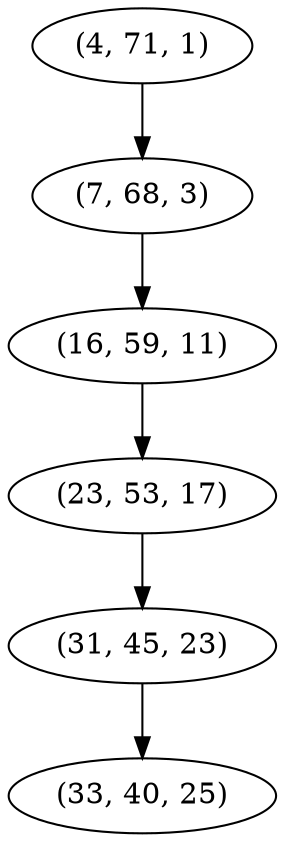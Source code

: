 digraph tree {
    "(4, 71, 1)";
    "(7, 68, 3)";
    "(16, 59, 11)";
    "(23, 53, 17)";
    "(31, 45, 23)";
    "(33, 40, 25)";
    "(4, 71, 1)" -> "(7, 68, 3)";
    "(7, 68, 3)" -> "(16, 59, 11)";
    "(16, 59, 11)" -> "(23, 53, 17)";
    "(23, 53, 17)" -> "(31, 45, 23)";
    "(31, 45, 23)" -> "(33, 40, 25)";
}

